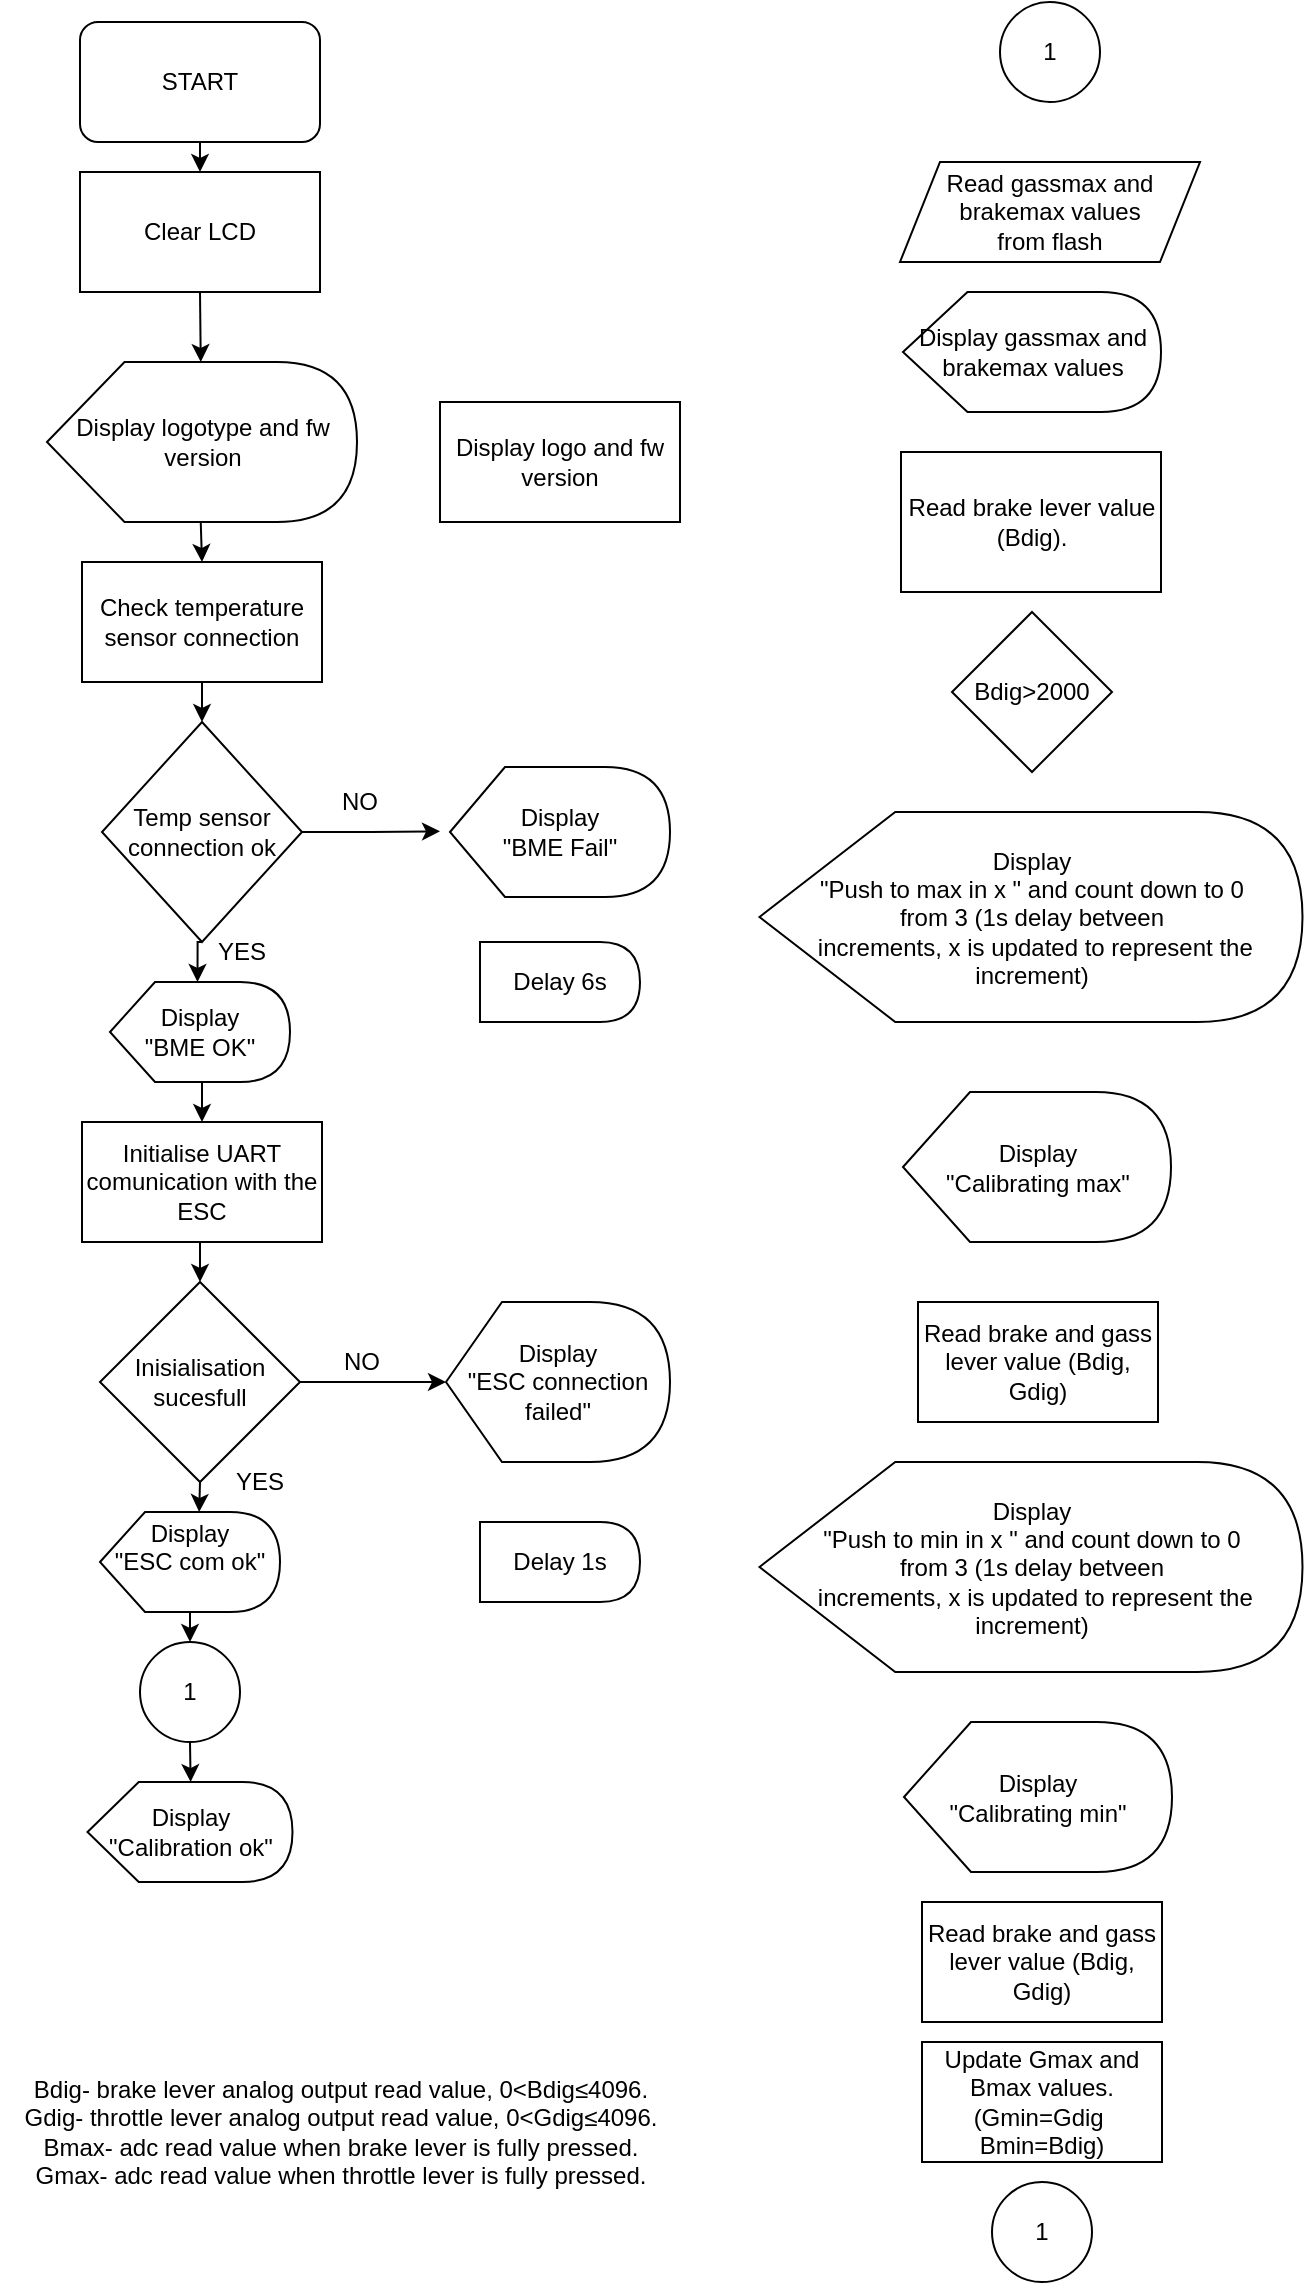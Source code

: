 <mxfile version="23.1.5" type="github">
  <diagram name="Puslapis-1" id="ZAKRF1dTVsQCdEU3fz9g">
    <mxGraphModel dx="1750" dy="897" grid="1" gridSize="10" guides="1" tooltips="1" connect="1" arrows="1" fold="1" page="1" pageScale="1" pageWidth="827" pageHeight="1169" math="0" shadow="0">
      <root>
        <mxCell id="0" />
        <mxCell id="1" parent="0" />
        <mxCell id="mmT15tX0c2wqUiGHglg3-26" style="edgeStyle=orthogonalEdgeStyle;rounded=0;orthogonalLoop=1;jettySize=auto;html=1;exitX=0.5;exitY=1;exitDx=0;exitDy=0;entryX=0.5;entryY=0;entryDx=0;entryDy=0;" edge="1" parent="1" source="sZjmt84LJ8zzRJPLPaBu-1" target="sZjmt84LJ8zzRJPLPaBu-3">
          <mxGeometry relative="1" as="geometry" />
        </mxCell>
        <mxCell id="sZjmt84LJ8zzRJPLPaBu-1" value="START" style="rounded=1;whiteSpace=wrap;html=1;" parent="1" vertex="1">
          <mxGeometry x="160" y="20" width="120" height="60" as="geometry" />
        </mxCell>
        <mxCell id="sZjmt84LJ8zzRJPLPaBu-3" value="Clear LCD" style="rounded=0;whiteSpace=wrap;html=1;" parent="1" vertex="1">
          <mxGeometry x="160" y="95" width="120" height="60" as="geometry" />
        </mxCell>
        <mxCell id="sZjmt84LJ8zzRJPLPaBu-4" value="Display logo and fw version" style="rounded=0;whiteSpace=wrap;html=1;" parent="1" vertex="1">
          <mxGeometry x="340" y="210" width="120" height="60" as="geometry" />
        </mxCell>
        <mxCell id="mmT15tX0c2wqUiGHglg3-29" style="edgeStyle=orthogonalEdgeStyle;rounded=0;orthogonalLoop=1;jettySize=auto;html=1;exitX=0.5;exitY=1;exitDx=0;exitDy=0;entryX=0.5;entryY=0;entryDx=0;entryDy=0;" edge="1" parent="1" source="sZjmt84LJ8zzRJPLPaBu-5" target="sZjmt84LJ8zzRJPLPaBu-6">
          <mxGeometry relative="1" as="geometry" />
        </mxCell>
        <mxCell id="sZjmt84LJ8zzRJPLPaBu-5" value="Check temperature sensor connection" style="rounded=0;whiteSpace=wrap;html=1;" parent="1" vertex="1">
          <mxGeometry x="161" y="290" width="120" height="60" as="geometry" />
        </mxCell>
        <mxCell id="mmT15tX0c2wqUiGHglg3-37" style="edgeStyle=orthogonalEdgeStyle;rounded=0;orthogonalLoop=1;jettySize=auto;html=1;exitX=1;exitY=0.5;exitDx=0;exitDy=0;" edge="1" parent="1" source="sZjmt84LJ8zzRJPLPaBu-6">
          <mxGeometry relative="1" as="geometry">
            <mxPoint x="340" y="424.647" as="targetPoint" />
          </mxGeometry>
        </mxCell>
        <mxCell id="sZjmt84LJ8zzRJPLPaBu-6" value="Temp sensor connection ok" style="rhombus;whiteSpace=wrap;html=1;" parent="1" vertex="1">
          <mxGeometry x="171" y="370" width="100" height="110" as="geometry" />
        </mxCell>
        <mxCell id="mmT15tX0c2wqUiGHglg3-28" style="edgeStyle=orthogonalEdgeStyle;rounded=0;orthogonalLoop=1;jettySize=auto;html=1;exitX=0;exitY=0;exitDx=76.875;exitDy=80;exitPerimeter=0;entryX=0.5;entryY=0;entryDx=0;entryDy=0;" edge="1" parent="1" source="sZjmt84LJ8zzRJPLPaBu-8" target="sZjmt84LJ8zzRJPLPaBu-5">
          <mxGeometry relative="1" as="geometry" />
        </mxCell>
        <mxCell id="sZjmt84LJ8zzRJPLPaBu-8" value="Display logotype and fw version" style="shape=display;whiteSpace=wrap;html=1;" parent="1" vertex="1">
          <mxGeometry x="143.5" y="190" width="155" height="80" as="geometry" />
        </mxCell>
        <mxCell id="sZjmt84LJ8zzRJPLPaBu-9" value="&lt;div&gt;Display &lt;br&gt;&lt;/div&gt;&lt;div&gt;&quot;BME Fail&quot;&lt;/div&gt;" style="shape=display;whiteSpace=wrap;html=1;" parent="1" vertex="1">
          <mxGeometry x="345" y="392.5" width="110" height="65" as="geometry" />
        </mxCell>
        <mxCell id="sZjmt84LJ8zzRJPLPaBu-10" value="Delay 6s" style="shape=delay;whiteSpace=wrap;html=1;" parent="1" vertex="1">
          <mxGeometry x="360" y="480" width="80" height="40" as="geometry" />
        </mxCell>
        <mxCell id="mmT15tX0c2wqUiGHglg3-32" style="edgeStyle=orthogonalEdgeStyle;rounded=0;orthogonalLoop=1;jettySize=auto;html=1;exitX=0;exitY=0;exitDx=43.75;exitDy=50;exitPerimeter=0;entryX=0.5;entryY=0;entryDx=0;entryDy=0;" edge="1" parent="1" source="sZjmt84LJ8zzRJPLPaBu-11" target="mmT15tX0c2wqUiGHglg3-1">
          <mxGeometry relative="1" as="geometry" />
        </mxCell>
        <mxCell id="sZjmt84LJ8zzRJPLPaBu-11" value="&lt;br&gt;&lt;div&gt;Display &lt;br&gt;&lt;/div&gt;&lt;div&gt;&quot;BME OK&quot;&lt;/div&gt;&lt;div&gt;&lt;br/&gt;&lt;/div&gt;" style="shape=display;whiteSpace=wrap;html=1;" parent="1" vertex="1">
          <mxGeometry x="175" y="500" width="90" height="50" as="geometry" />
        </mxCell>
        <mxCell id="mmT15tX0c2wqUiGHglg3-33" style="edgeStyle=orthogonalEdgeStyle;rounded=0;orthogonalLoop=1;jettySize=auto;html=1;exitX=0.5;exitY=1;exitDx=0;exitDy=0;entryX=0.5;entryY=0;entryDx=0;entryDy=0;" edge="1" parent="1" source="mmT15tX0c2wqUiGHglg3-1" target="mmT15tX0c2wqUiGHglg3-2">
          <mxGeometry relative="1" as="geometry" />
        </mxCell>
        <mxCell id="mmT15tX0c2wqUiGHglg3-1" value="Initialise UART comunication with the ESC" style="rounded=0;whiteSpace=wrap;html=1;" vertex="1" parent="1">
          <mxGeometry x="161" y="570" width="120" height="60" as="geometry" />
        </mxCell>
        <mxCell id="mmT15tX0c2wqUiGHglg3-2" value="Inisialisation sucesfull" style="rhombus;whiteSpace=wrap;html=1;" vertex="1" parent="1">
          <mxGeometry x="170" y="650" width="100" height="100" as="geometry" />
        </mxCell>
        <mxCell id="mmT15tX0c2wqUiGHglg3-3" value="&lt;div&gt;Display &lt;br&gt;&lt;/div&gt;&lt;div&gt;&quot;ESC connection failed&quot;&lt;/div&gt;" style="shape=display;whiteSpace=wrap;html=1;" vertex="1" parent="1">
          <mxGeometry x="343" y="660" width="112" height="80" as="geometry" />
        </mxCell>
        <mxCell id="mmT15tX0c2wqUiGHglg3-4" value="Delay 1s" style="shape=delay;whiteSpace=wrap;html=1;" vertex="1" parent="1">
          <mxGeometry x="360" y="770" width="80" height="40" as="geometry" />
        </mxCell>
        <mxCell id="mmT15tX0c2wqUiGHglg3-35" style="edgeStyle=orthogonalEdgeStyle;rounded=0;orthogonalLoop=1;jettySize=auto;html=1;exitX=0;exitY=0;exitDx=43.75;exitDy=50;exitPerimeter=0;entryX=0.5;entryY=0;entryDx=0;entryDy=0;" edge="1" parent="1" source="mmT15tX0c2wqUiGHglg3-5" target="mmT15tX0c2wqUiGHglg3-22">
          <mxGeometry relative="1" as="geometry" />
        </mxCell>
        <mxCell id="mmT15tX0c2wqUiGHglg3-5" value="&lt;br&gt;&lt;div&gt;Display &lt;br&gt;&lt;/div&gt;&lt;div&gt;&quot;ESC com ok&quot;&lt;/div&gt;&lt;div&gt;&lt;br&gt;&lt;br&gt;&lt;/div&gt;" style="shape=display;whiteSpace=wrap;html=1;" vertex="1" parent="1">
          <mxGeometry x="170" y="765" width="90" height="50" as="geometry" />
        </mxCell>
        <mxCell id="mmT15tX0c2wqUiGHglg3-6" value="&lt;div&gt;Read gassmax and brakemax values &lt;br&gt;&lt;/div&gt;&lt;div&gt;from flash&lt;/div&gt;" style="shape=parallelogram;perimeter=parallelogramPerimeter;whiteSpace=wrap;html=1;fixedSize=1;" vertex="1" parent="1">
          <mxGeometry x="570" y="90" width="150" height="50" as="geometry" />
        </mxCell>
        <mxCell id="mmT15tX0c2wqUiGHglg3-7" value="Display gassmax and brakemax values " style="shape=display;whiteSpace=wrap;html=1;" vertex="1" parent="1">
          <mxGeometry x="571.5" y="155" width="129" height="60" as="geometry" />
        </mxCell>
        <mxCell id="mmT15tX0c2wqUiGHglg3-8" value="Read brake lever value (Bdig)." style="rounded=0;whiteSpace=wrap;html=1;" vertex="1" parent="1">
          <mxGeometry x="570.5" y="235" width="130" height="70" as="geometry" />
        </mxCell>
        <mxCell id="mmT15tX0c2wqUiGHglg3-9" value="&lt;div&gt;Bdig- brake lever analog output read value, 0&amp;lt;Bdig≤&lt;span class=&quot;ILfuVd&quot; lang=&quot;en&quot;&gt;4096&lt;/span&gt;.&lt;/div&gt;&lt;div&gt;Gdig- throttle lever analog output read value, 0&amp;lt;Gdig≤4096.&lt;/div&gt;&lt;div&gt;Bmax- adc read value when brake lever is fully pressed.&lt;/div&gt;&lt;div&gt;Gmax- adc read value when throttle lever is fully pressed.&lt;/div&gt;" style="text;html=1;align=center;verticalAlign=middle;resizable=0;points=[];autosize=1;strokeColor=none;fillColor=none;" vertex="1" parent="1">
          <mxGeometry x="120" y="1040" width="340" height="70" as="geometry" />
        </mxCell>
        <mxCell id="mmT15tX0c2wqUiGHglg3-10" value="Bdig&amp;gt;2000" style="rhombus;whiteSpace=wrap;html=1;" vertex="1" parent="1">
          <mxGeometry x="596" y="315" width="80" height="80" as="geometry" />
        </mxCell>
        <mxCell id="mmT15tX0c2wqUiGHglg3-12" value="&lt;div&gt;Display &lt;br&gt;&lt;/div&gt;&lt;div&gt;&quot;Push to max in x &quot; and count down to 0 &lt;br&gt;&lt;/div&gt;&lt;div&gt;from 3 (1s delay betveen&lt;/div&gt;&lt;div&gt;&amp;nbsp;increments, x is updated to represent the increment)&lt;/div&gt;" style="shape=display;whiteSpace=wrap;html=1;" vertex="1" parent="1">
          <mxGeometry x="499.75" y="415" width="271.5" height="105" as="geometry" />
        </mxCell>
        <mxCell id="mmT15tX0c2wqUiGHglg3-13" value="1" style="ellipse;whiteSpace=wrap;html=1;aspect=fixed;" vertex="1" parent="1">
          <mxGeometry x="620" y="10" width="50" height="50" as="geometry" />
        </mxCell>
        <mxCell id="mmT15tX0c2wqUiGHglg3-14" value="&lt;div&gt;Display&lt;/div&gt;&lt;div&gt;&quot;Calibrating max&quot;&lt;br&gt;&lt;/div&gt;" style="shape=display;whiteSpace=wrap;html=1;" vertex="1" parent="1">
          <mxGeometry x="571.5" y="555" width="134" height="75" as="geometry" />
        </mxCell>
        <mxCell id="mmT15tX0c2wqUiGHglg3-16" value="Read brake and gass lever value (Bdig, Gdig)" style="rounded=0;whiteSpace=wrap;html=1;" vertex="1" parent="1">
          <mxGeometry x="579" y="660" width="120" height="60" as="geometry" />
        </mxCell>
        <mxCell id="mmT15tX0c2wqUiGHglg3-17" value="&lt;div&gt;Update Gmax and Bmax values.&lt;/div&gt;&lt;div&gt;(Gmin=Gdig&amp;nbsp; Bmin=Bdig)&lt;br&gt;&lt;/div&gt;" style="rounded=0;whiteSpace=wrap;html=1;" vertex="1" parent="1">
          <mxGeometry x="581" y="1030" width="120" height="60" as="geometry" />
        </mxCell>
        <mxCell id="mmT15tX0c2wqUiGHglg3-18" value="&lt;div&gt;Display &lt;br&gt;&lt;/div&gt;&lt;div&gt;&quot;Push to min in x &quot; and count down to 0 &lt;br&gt;&lt;/div&gt;&lt;div&gt;from 3 (1s delay betveen&lt;/div&gt;&lt;div&gt;&amp;nbsp;increments, x is updated to represent the increment)&lt;/div&gt;" style="shape=display;whiteSpace=wrap;html=1;" vertex="1" parent="1">
          <mxGeometry x="499.75" y="740" width="271.5" height="105" as="geometry" />
        </mxCell>
        <mxCell id="mmT15tX0c2wqUiGHglg3-19" value="&lt;div&gt;Display&lt;/div&gt;&lt;div&gt;&quot;Calibrating min&quot;&lt;br&gt;&lt;/div&gt;" style="shape=display;whiteSpace=wrap;html=1;" vertex="1" parent="1">
          <mxGeometry x="572" y="870" width="134" height="75" as="geometry" />
        </mxCell>
        <mxCell id="mmT15tX0c2wqUiGHglg3-20" value="Read brake and gass lever value (Bdig, Gdig)" style="rounded=0;whiteSpace=wrap;html=1;" vertex="1" parent="1">
          <mxGeometry x="581" y="960" width="120" height="60" as="geometry" />
        </mxCell>
        <mxCell id="mmT15tX0c2wqUiGHglg3-21" value="1" style="ellipse;whiteSpace=wrap;html=1;aspect=fixed;" vertex="1" parent="1">
          <mxGeometry x="616" y="1100" width="50" height="50" as="geometry" />
        </mxCell>
        <mxCell id="mmT15tX0c2wqUiGHglg3-22" value="1" style="ellipse;whiteSpace=wrap;html=1;aspect=fixed;" vertex="1" parent="1">
          <mxGeometry x="190" y="830" width="50" height="50" as="geometry" />
        </mxCell>
        <mxCell id="mmT15tX0c2wqUiGHglg3-24" value="Display &quot;Calibration ok&quot;" style="shape=display;whiteSpace=wrap;html=1;" vertex="1" parent="1">
          <mxGeometry x="163.75" y="900" width="102.5" height="50" as="geometry" />
        </mxCell>
        <mxCell id="mmT15tX0c2wqUiGHglg3-27" style="edgeStyle=orthogonalEdgeStyle;rounded=0;orthogonalLoop=1;jettySize=auto;html=1;exitX=0.5;exitY=1;exitDx=0;exitDy=0;entryX=0;entryY=0;entryDx=76.875;entryDy=0;entryPerimeter=0;" edge="1" parent="1" source="sZjmt84LJ8zzRJPLPaBu-3" target="sZjmt84LJ8zzRJPLPaBu-8">
          <mxGeometry relative="1" as="geometry" />
        </mxCell>
        <mxCell id="mmT15tX0c2wqUiGHglg3-31" style="edgeStyle=orthogonalEdgeStyle;rounded=0;orthogonalLoop=1;jettySize=auto;html=1;exitX=0.5;exitY=1;exitDx=0;exitDy=0;entryX=0;entryY=0;entryDx=43.75;entryDy=0;entryPerimeter=0;" edge="1" parent="1" source="sZjmt84LJ8zzRJPLPaBu-6" target="sZjmt84LJ8zzRJPLPaBu-11">
          <mxGeometry relative="1" as="geometry" />
        </mxCell>
        <mxCell id="mmT15tX0c2wqUiGHglg3-34" style="edgeStyle=orthogonalEdgeStyle;rounded=0;orthogonalLoop=1;jettySize=auto;html=1;exitX=0.5;exitY=1;exitDx=0;exitDy=0;entryX=0.551;entryY=0;entryDx=0;entryDy=0;entryPerimeter=0;" edge="1" parent="1" source="mmT15tX0c2wqUiGHglg3-2" target="mmT15tX0c2wqUiGHglg3-5">
          <mxGeometry relative="1" as="geometry" />
        </mxCell>
        <mxCell id="mmT15tX0c2wqUiGHglg3-36" style="edgeStyle=orthogonalEdgeStyle;rounded=0;orthogonalLoop=1;jettySize=auto;html=1;exitX=0.5;exitY=1;exitDx=0;exitDy=0;entryX=0;entryY=0;entryDx=51.562;entryDy=0;entryPerimeter=0;" edge="1" parent="1" source="mmT15tX0c2wqUiGHglg3-22" target="mmT15tX0c2wqUiGHglg3-24">
          <mxGeometry relative="1" as="geometry" />
        </mxCell>
        <mxCell id="mmT15tX0c2wqUiGHglg3-41" value="YES" style="text;html=1;align=center;verticalAlign=middle;whiteSpace=wrap;rounded=0;" vertex="1" parent="1">
          <mxGeometry x="211" y="470" width="60" height="30" as="geometry" />
        </mxCell>
        <mxCell id="mmT15tX0c2wqUiGHglg3-42" value="NO" style="text;html=1;align=center;verticalAlign=middle;whiteSpace=wrap;rounded=0;" vertex="1" parent="1">
          <mxGeometry x="270" y="395" width="60" height="30" as="geometry" />
        </mxCell>
        <mxCell id="mmT15tX0c2wqUiGHglg3-44" style="edgeStyle=orthogonalEdgeStyle;rounded=0;orthogonalLoop=1;jettySize=auto;html=1;exitX=1;exitY=0.5;exitDx=0;exitDy=0;entryX=0;entryY=0.5;entryDx=0;entryDy=0;entryPerimeter=0;" edge="1" parent="1" source="mmT15tX0c2wqUiGHglg3-2" target="mmT15tX0c2wqUiGHglg3-3">
          <mxGeometry relative="1" as="geometry" />
        </mxCell>
        <mxCell id="mmT15tX0c2wqUiGHglg3-45" value="NO" style="text;html=1;align=center;verticalAlign=middle;whiteSpace=wrap;rounded=0;" vertex="1" parent="1">
          <mxGeometry x="271" y="675" width="60" height="30" as="geometry" />
        </mxCell>
        <mxCell id="mmT15tX0c2wqUiGHglg3-46" value="YES" style="text;html=1;align=center;verticalAlign=middle;whiteSpace=wrap;rounded=0;" vertex="1" parent="1">
          <mxGeometry x="220" y="735" width="60" height="30" as="geometry" />
        </mxCell>
      </root>
    </mxGraphModel>
  </diagram>
</mxfile>
